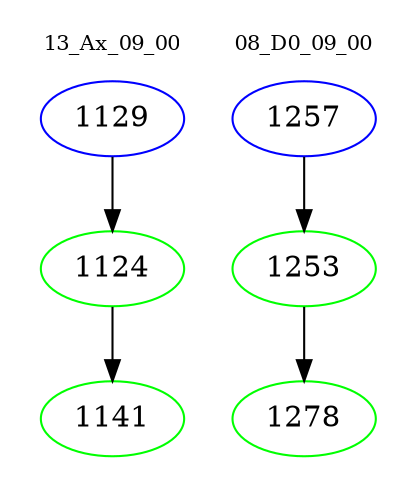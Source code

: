 digraph{
subgraph cluster_0 {
color = white
label = "13_Ax_09_00";
fontsize=10;
T0_1129 [label="1129", color="blue"]
T0_1129 -> T0_1124 [color="black"]
T0_1124 [label="1124", color="green"]
T0_1124 -> T0_1141 [color="black"]
T0_1141 [label="1141", color="green"]
}
subgraph cluster_1 {
color = white
label = "08_D0_09_00";
fontsize=10;
T1_1257 [label="1257", color="blue"]
T1_1257 -> T1_1253 [color="black"]
T1_1253 [label="1253", color="green"]
T1_1253 -> T1_1278 [color="black"]
T1_1278 [label="1278", color="green"]
}
}
